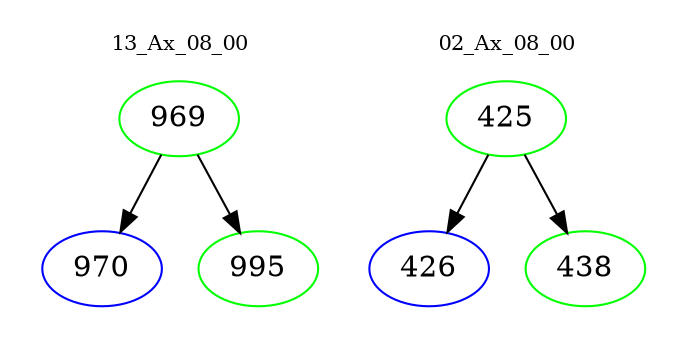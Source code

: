digraph{
subgraph cluster_0 {
color = white
label = "13_Ax_08_00";
fontsize=10;
T0_969 [label="969", color="green"]
T0_969 -> T0_970 [color="black"]
T0_970 [label="970", color="blue"]
T0_969 -> T0_995 [color="black"]
T0_995 [label="995", color="green"]
}
subgraph cluster_1 {
color = white
label = "02_Ax_08_00";
fontsize=10;
T1_425 [label="425", color="green"]
T1_425 -> T1_426 [color="black"]
T1_426 [label="426", color="blue"]
T1_425 -> T1_438 [color="black"]
T1_438 [label="438", color="green"]
}
}
